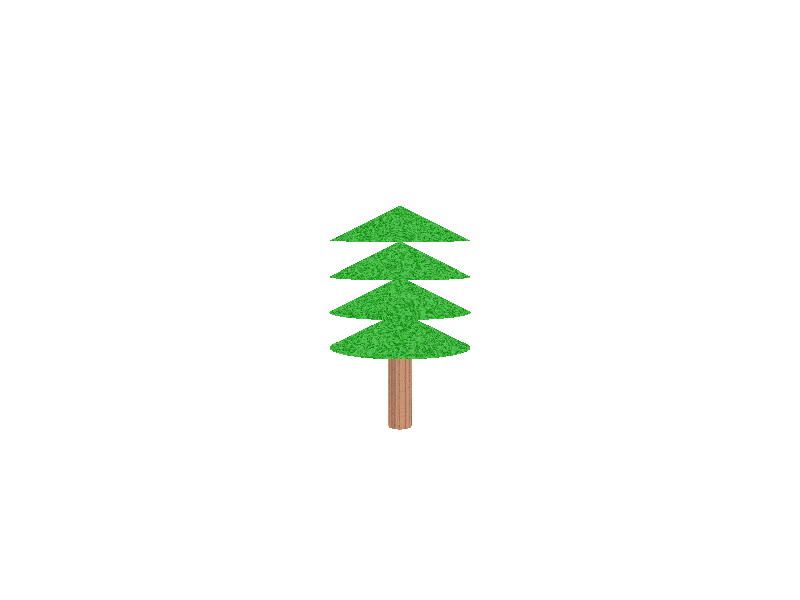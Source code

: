 #include "shapes.inc"
#include "colors.inc"
#include "textures.inc"


#declare sca=50;  									// scalaire pour la taille
 
camera {
    location <0.2*sca,1*sca,14.5> 					// location of camera
    look_at <0,0,10>								// ou la camera va se fixer 
    sky <0,0,1> 									// pour avoir le Z en haut
    right <-image_width/image_height,0,0>	 	    // pour un repere direct
}

light_source { <0.4*sca,1*sca,14.5> White }		    // light source
light_source { <-0.4*sca,1*sca,14.5> White }       	// light source          

background {White}								    // fond d'ecran blanc

#declare hauteur=6;
#declare rayon=6; 
#declare ecartHauteur=hauteur/2;
#declare nombreDeCone=4; 
#declare i=0;

#declare sapin=object{								// creation du sapin
	union{
		  cylinder{											// creation du cylindre qui est la base du tronc
		            <0,0,-1>								// position du cylindre
		            <0,0,hauteur>									// mesure du cylindre
		            1										// rayon du cylindre
		            texture {DMFDarkOak scale 0.1}			// texture que le cylindre va prendre
	        	}
	       union {
	       #while(i< nombreDeCone)
		        cone{											//creation du cone
					<0,0,hauteur+ecartHauteur*i> 		// location of base point
					rayon	 								// base point radius
					<0,0,hauteur+ecartHauteur*(i+1)> 	// location of cap point
					0		 								// cap point radius 
					pigment{Jade}							// color of leaves
				}
	        
	        #declare i=i+1;
	        #end
	       }
	}
}

object{sapin}